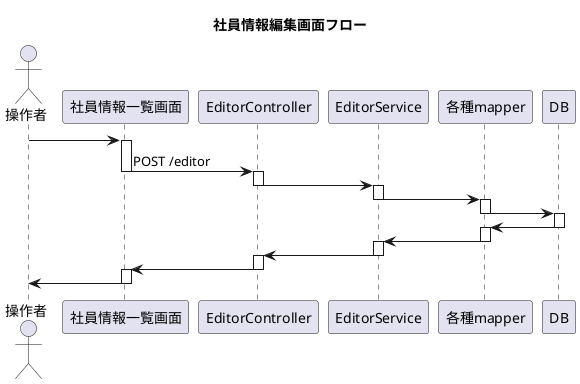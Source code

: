 @startuml
title 社員情報編集画面フロー

Actor "操作者" as User

User -> 社員情報一覧画面

activate 社員情報一覧画面
社員情報一覧画面 -> EditorController :POST /editor
deactivate 社員情報一覧画面

activate EditorController
EditorController -> EditorService
deactivate EditorController

activate EditorService
EditorService -> 各種mapper
deactivate EditorService

activate 各種mapper
各種mapper -> DB
deactivate 各種mapper

activate DB
各種mapper <- DB
deactivate DB

activate 各種mapper
EditorService <- 各種mapper
deactivate 各種mapper

activate EditorService
EditorController <- EditorService
deactivate EditorService

activate EditorController
社員情報一覧画面 <- EditorController
deactivate EditorController


activate 社員情報一覧画面
User <- 社員情報一覧画面
deactivate 社員情報一覧画面

@enduml